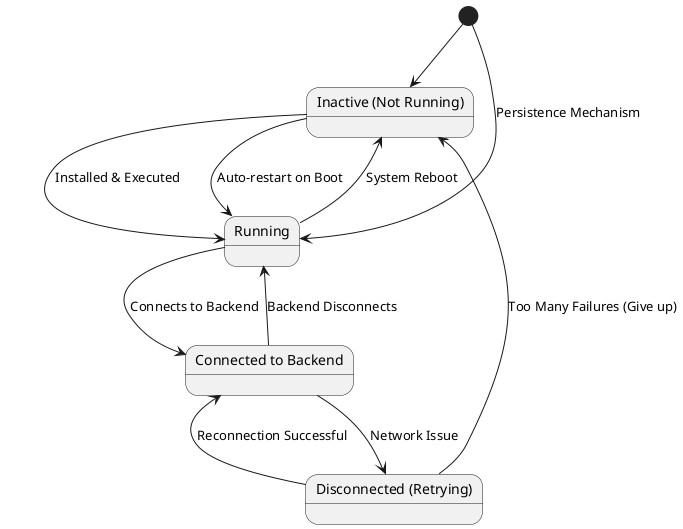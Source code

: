@startuml
state "Inactive (Not Running)" as Inactive
state "Running" as Running
state "Connected to Backend" as Connected
state "Disconnected (Retrying)" as Disconnected

[*] --> Inactive

Inactive --> Running : Installed & Executed
Running --> Connected : Connects to Backend
Connected --> Running : Backend Disconnects
Connected --> Disconnected : Network Issue
Disconnected --> Inactive : Too Many Failures (Give up)
Disconnected --> Connected : Reconnection Successful
Running --> Inactive : System Reboot
Inactive --> Running : Auto-restart on Boot

[*] --> Running : Persistence Mechanism
